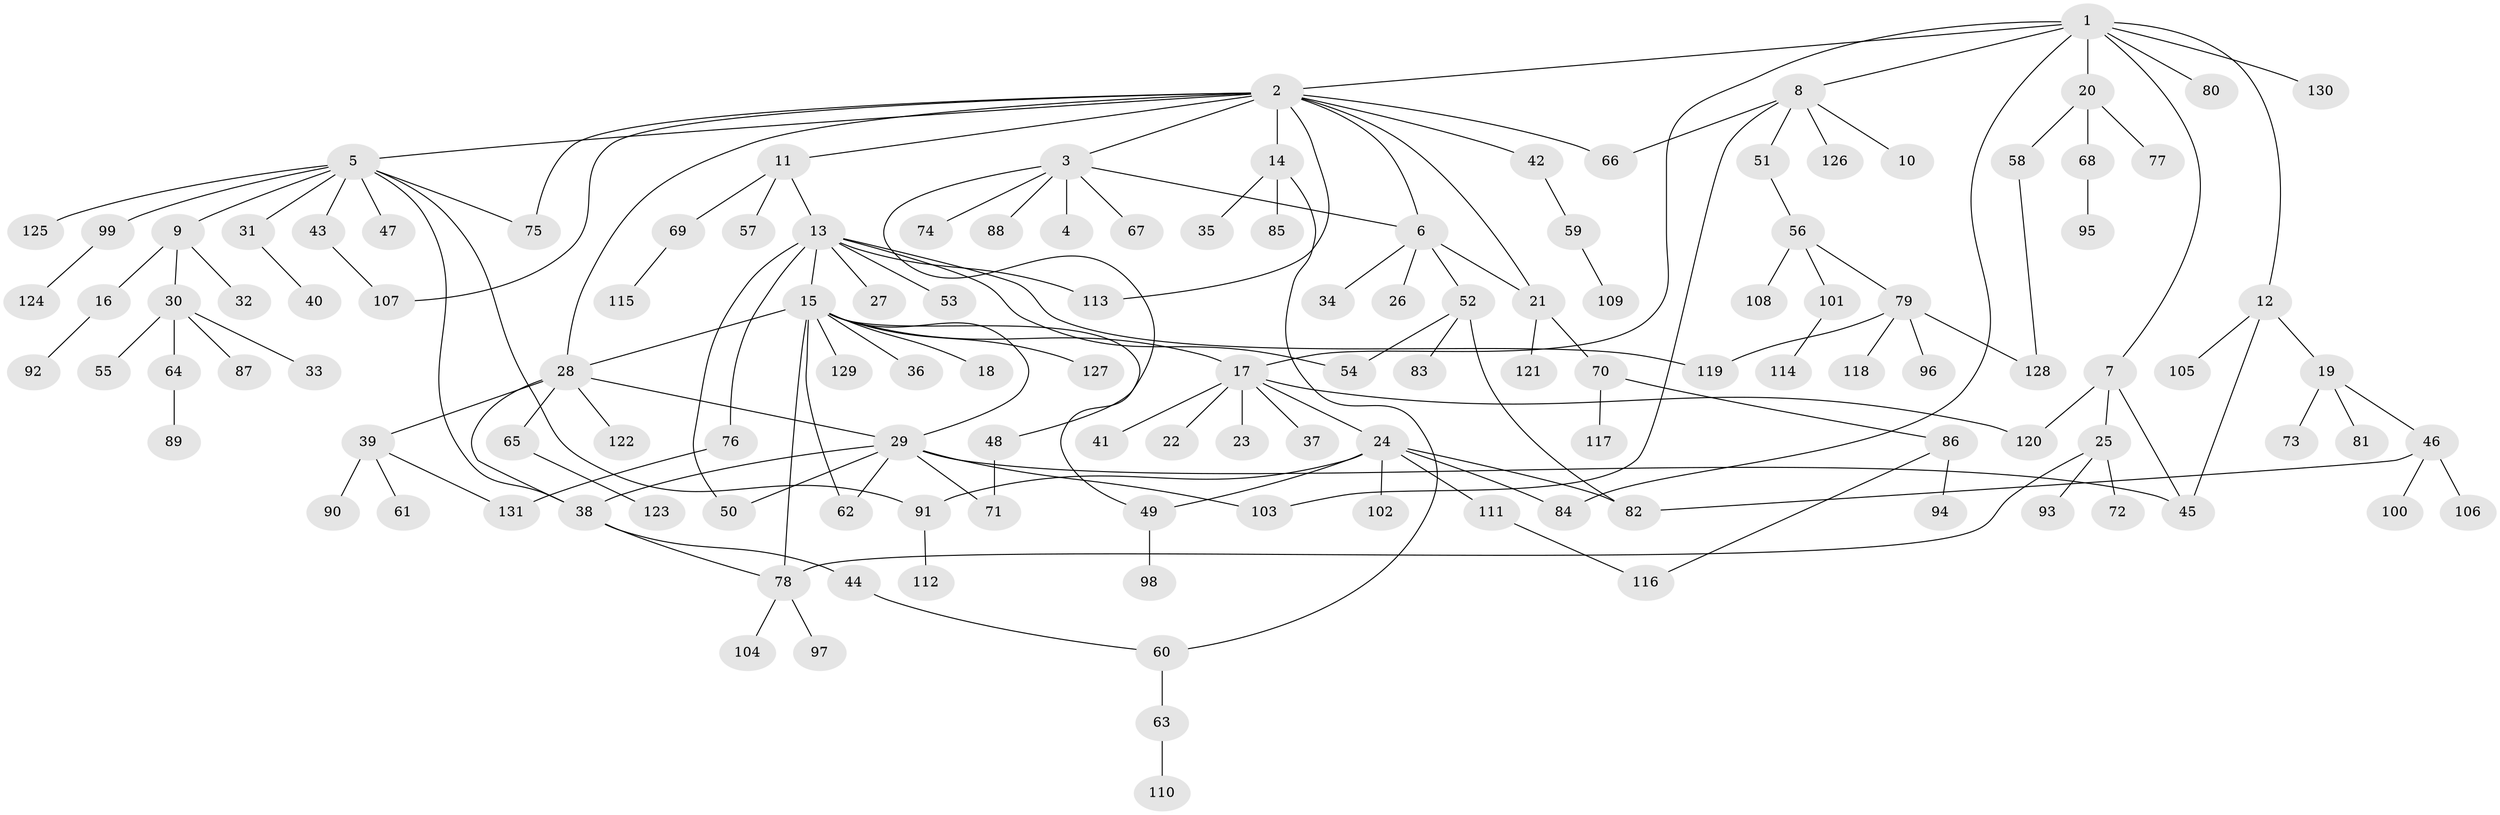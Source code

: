 // coarse degree distribution, {11: 0.010309278350515464, 13: 0.010309278350515464, 7: 0.030927835051546393, 1: 0.5463917525773195, 10: 0.010309278350515464, 5: 0.05154639175257732, 4: 0.08247422680412371, 6: 0.020618556701030927, 9: 0.020618556701030927, 12: 0.010309278350515464, 3: 0.07216494845360824, 2: 0.13402061855670103}
// Generated by graph-tools (version 1.1) at 2025/41/03/06/25 10:41:51]
// undirected, 131 vertices, 161 edges
graph export_dot {
graph [start="1"]
  node [color=gray90,style=filled];
  1;
  2;
  3;
  4;
  5;
  6;
  7;
  8;
  9;
  10;
  11;
  12;
  13;
  14;
  15;
  16;
  17;
  18;
  19;
  20;
  21;
  22;
  23;
  24;
  25;
  26;
  27;
  28;
  29;
  30;
  31;
  32;
  33;
  34;
  35;
  36;
  37;
  38;
  39;
  40;
  41;
  42;
  43;
  44;
  45;
  46;
  47;
  48;
  49;
  50;
  51;
  52;
  53;
  54;
  55;
  56;
  57;
  58;
  59;
  60;
  61;
  62;
  63;
  64;
  65;
  66;
  67;
  68;
  69;
  70;
  71;
  72;
  73;
  74;
  75;
  76;
  77;
  78;
  79;
  80;
  81;
  82;
  83;
  84;
  85;
  86;
  87;
  88;
  89;
  90;
  91;
  92;
  93;
  94;
  95;
  96;
  97;
  98;
  99;
  100;
  101;
  102;
  103;
  104;
  105;
  106;
  107;
  108;
  109;
  110;
  111;
  112;
  113;
  114;
  115;
  116;
  117;
  118;
  119;
  120;
  121;
  122;
  123;
  124;
  125;
  126;
  127;
  128;
  129;
  130;
  131;
  1 -- 2;
  1 -- 7;
  1 -- 8;
  1 -- 12;
  1 -- 17;
  1 -- 20;
  1 -- 80;
  1 -- 84;
  1 -- 130;
  2 -- 3;
  2 -- 5;
  2 -- 6;
  2 -- 11;
  2 -- 14;
  2 -- 21;
  2 -- 28;
  2 -- 42;
  2 -- 66;
  2 -- 75;
  2 -- 107;
  2 -- 113;
  3 -- 4;
  3 -- 6;
  3 -- 48;
  3 -- 67;
  3 -- 74;
  3 -- 88;
  5 -- 9;
  5 -- 31;
  5 -- 38;
  5 -- 43;
  5 -- 47;
  5 -- 75;
  5 -- 91;
  5 -- 99;
  5 -- 125;
  6 -- 21;
  6 -- 26;
  6 -- 34;
  6 -- 52;
  7 -- 25;
  7 -- 45;
  7 -- 120;
  8 -- 10;
  8 -- 51;
  8 -- 66;
  8 -- 103;
  8 -- 126;
  9 -- 16;
  9 -- 30;
  9 -- 32;
  11 -- 13;
  11 -- 57;
  11 -- 69;
  12 -- 19;
  12 -- 45;
  12 -- 105;
  13 -- 15;
  13 -- 27;
  13 -- 50;
  13 -- 53;
  13 -- 54;
  13 -- 76;
  13 -- 113;
  13 -- 119;
  14 -- 35;
  14 -- 60;
  14 -- 85;
  15 -- 17;
  15 -- 18;
  15 -- 28;
  15 -- 29;
  15 -- 36;
  15 -- 49;
  15 -- 62;
  15 -- 78;
  15 -- 127;
  15 -- 129;
  16 -- 92;
  17 -- 22;
  17 -- 23;
  17 -- 24;
  17 -- 37;
  17 -- 41;
  17 -- 120;
  19 -- 46;
  19 -- 73;
  19 -- 81;
  20 -- 58;
  20 -- 68;
  20 -- 77;
  21 -- 70;
  21 -- 121;
  24 -- 49;
  24 -- 82;
  24 -- 84;
  24 -- 91;
  24 -- 102;
  24 -- 111;
  25 -- 72;
  25 -- 78;
  25 -- 93;
  28 -- 29;
  28 -- 38;
  28 -- 39;
  28 -- 65;
  28 -- 122;
  29 -- 38;
  29 -- 45;
  29 -- 50;
  29 -- 62;
  29 -- 71;
  29 -- 103;
  30 -- 33;
  30 -- 55;
  30 -- 64;
  30 -- 87;
  31 -- 40;
  38 -- 44;
  38 -- 78;
  39 -- 61;
  39 -- 90;
  39 -- 131;
  42 -- 59;
  43 -- 107;
  44 -- 60;
  46 -- 82;
  46 -- 100;
  46 -- 106;
  48 -- 71;
  49 -- 98;
  51 -- 56;
  52 -- 54;
  52 -- 82;
  52 -- 83;
  56 -- 79;
  56 -- 101;
  56 -- 108;
  58 -- 128;
  59 -- 109;
  60 -- 63;
  63 -- 110;
  64 -- 89;
  65 -- 123;
  68 -- 95;
  69 -- 115;
  70 -- 86;
  70 -- 117;
  76 -- 131;
  78 -- 97;
  78 -- 104;
  79 -- 96;
  79 -- 118;
  79 -- 119;
  79 -- 128;
  86 -- 94;
  86 -- 116;
  91 -- 112;
  99 -- 124;
  101 -- 114;
  111 -- 116;
}
